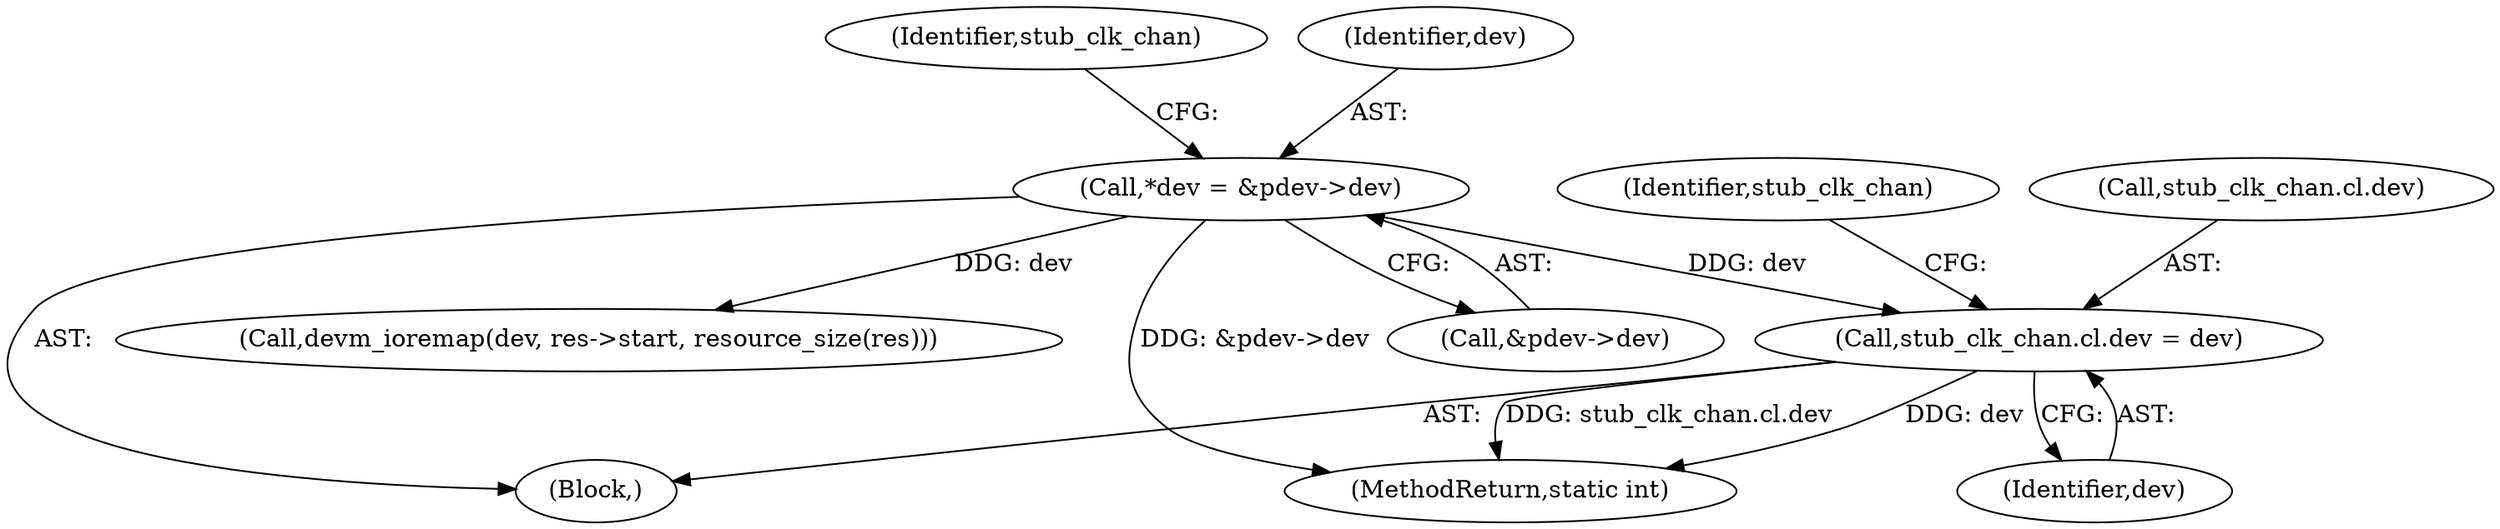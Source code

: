 digraph "0_linux_9903e41ae1f5d50c93f268ca3304d4d7c64b9311@pointer" {
"1000115" [label="(Call,stub_clk_chan.cl.dev = dev)"];
"1000106" [label="(Call,*dev = &pdev->dev)"];
"1000115" [label="(Call,stub_clk_chan.cl.dev = dev)"];
"1000118" [label="(Identifier,stub_clk_chan)"];
"1000104" [label="(Block,)"];
"1000107" [label="(Identifier,dev)"];
"1000125" [label="(Identifier,stub_clk_chan)"];
"1000177" [label="(Call,devm_ioremap(dev, res->start, resource_size(res)))"];
"1000106" [label="(Call,*dev = &pdev->dev)"];
"1000228" [label="(MethodReturn,static int)"];
"1000121" [label="(Identifier,dev)"];
"1000108" [label="(Call,&pdev->dev)"];
"1000116" [label="(Call,stub_clk_chan.cl.dev)"];
"1000115" -> "1000104"  [label="AST: "];
"1000115" -> "1000121"  [label="CFG: "];
"1000116" -> "1000115"  [label="AST: "];
"1000121" -> "1000115"  [label="AST: "];
"1000125" -> "1000115"  [label="CFG: "];
"1000115" -> "1000228"  [label="DDG: dev"];
"1000115" -> "1000228"  [label="DDG: stub_clk_chan.cl.dev"];
"1000106" -> "1000115"  [label="DDG: dev"];
"1000106" -> "1000104"  [label="AST: "];
"1000106" -> "1000108"  [label="CFG: "];
"1000107" -> "1000106"  [label="AST: "];
"1000108" -> "1000106"  [label="AST: "];
"1000118" -> "1000106"  [label="CFG: "];
"1000106" -> "1000228"  [label="DDG: &pdev->dev"];
"1000106" -> "1000177"  [label="DDG: dev"];
}
